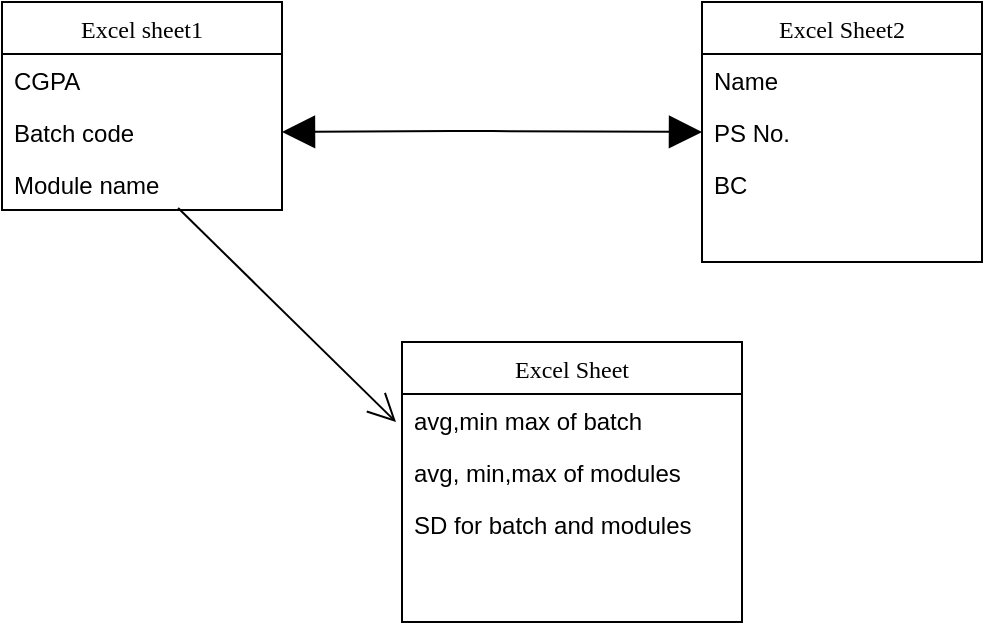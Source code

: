 <mxfile version="15.3.5" type="device"><diagram id="zWaQdQNn236ATCDzM3uv" name="Page-1"><mxGraphModel dx="868" dy="450" grid="1" gridSize="10" guides="1" tooltips="1" connect="1" arrows="1" fold="1" page="1" pageScale="1" pageWidth="850" pageHeight="1100" math="0" shadow="0"><root><object label="" id="0"><mxCell/></object><mxCell id="1" parent="0"/><mxCell id="o7gHfyENR9B7Odo0z-ZJ-4" value="Excel sheet1" style="swimlane;fontStyle=0;childLayout=stackLayout;horizontal=1;startSize=26;fillColor=none;horizontalStack=0;resizeParent=1;resizeParentMax=0;resizeLast=0;collapsible=1;marginBottom=0;hachureGap=4;pointerEvents=0;fontFamily=Times New Roman;" vertex="1" parent="1"><mxGeometry x="180" y="110" width="140" height="104" as="geometry"><mxRectangle x="180" y="160" width="80" height="26" as="alternateBounds"/></mxGeometry></mxCell><mxCell id="o7gHfyENR9B7Odo0z-ZJ-7" value="CGPA" style="text;strokeColor=none;fillColor=none;align=left;verticalAlign=top;spacingLeft=4;spacingRight=4;overflow=hidden;rotatable=0;points=[[0,0.5],[1,0.5]];portConstraint=eastwest;" vertex="1" parent="o7gHfyENR9B7Odo0z-ZJ-4"><mxGeometry y="26" width="140" height="26" as="geometry"/></mxCell><mxCell id="o7gHfyENR9B7Odo0z-ZJ-5" value="Batch code" style="text;strokeColor=none;fillColor=none;align=left;verticalAlign=top;spacingLeft=4;spacingRight=4;overflow=hidden;rotatable=0;points=[[0,0.5],[1,0.5]];portConstraint=eastwest;" vertex="1" parent="o7gHfyENR9B7Odo0z-ZJ-4"><mxGeometry y="52" width="140" height="26" as="geometry"/></mxCell><mxCell id="o7gHfyENR9B7Odo0z-ZJ-6" value="Module name" style="text;strokeColor=none;fillColor=none;align=left;verticalAlign=top;spacingLeft=4;spacingRight=4;overflow=hidden;rotatable=0;points=[[0,0.5],[1,0.5]];portConstraint=eastwest;" vertex="1" parent="o7gHfyENR9B7Odo0z-ZJ-4"><mxGeometry y="78" width="140" height="26" as="geometry"/></mxCell><mxCell id="o7gHfyENR9B7Odo0z-ZJ-8" value="Excel Sheet2" style="swimlane;fontStyle=0;childLayout=stackLayout;horizontal=1;startSize=26;fillColor=none;horizontalStack=0;resizeParent=1;resizeParentMax=0;resizeLast=0;collapsible=1;marginBottom=0;hachureGap=4;pointerEvents=0;fontFamily=Times New Roman;" vertex="1" parent="1"><mxGeometry x="530" y="110" width="140" height="130" as="geometry"/></mxCell><mxCell id="o7gHfyENR9B7Odo0z-ZJ-9" value="Name" style="text;strokeColor=none;fillColor=none;align=left;verticalAlign=top;spacingLeft=4;spacingRight=4;overflow=hidden;rotatable=0;points=[[0,0.5],[1,0.5]];portConstraint=eastwest;" vertex="1" parent="o7gHfyENR9B7Odo0z-ZJ-8"><mxGeometry y="26" width="140" height="26" as="geometry"/></mxCell><mxCell id="o7gHfyENR9B7Odo0z-ZJ-10" value="PS No.&#10;" style="text;strokeColor=none;fillColor=none;align=left;verticalAlign=top;spacingLeft=4;spacingRight=4;overflow=hidden;rotatable=0;points=[[0,0.5],[1,0.5]];portConstraint=eastwest;" vertex="1" parent="o7gHfyENR9B7Odo0z-ZJ-8"><mxGeometry y="52" width="140" height="26" as="geometry"/></mxCell><mxCell id="o7gHfyENR9B7Odo0z-ZJ-11" value="BC&#10;" style="text;strokeColor=none;fillColor=none;align=left;verticalAlign=top;spacingLeft=4;spacingRight=4;overflow=hidden;rotatable=0;points=[[0,0.5],[1,0.5]];portConstraint=eastwest;" vertex="1" parent="o7gHfyENR9B7Odo0z-ZJ-8"><mxGeometry y="78" width="140" height="52" as="geometry"/></mxCell><mxCell id="o7gHfyENR9B7Odo0z-ZJ-16" value="" style="endArrow=block;startArrow=block;endFill=1;startFill=1;html=1;startSize=14;endSize=14;sourcePerimeterSpacing=8;targetPerimeterSpacing=8;fontFamily=Times New Roman;entryX=0;entryY=0.5;entryDx=0;entryDy=0;exitX=1;exitY=0.5;exitDx=0;exitDy=0;" edge="1" parent="1" source="o7gHfyENR9B7Odo0z-ZJ-5" target="o7gHfyENR9B7Odo0z-ZJ-10"><mxGeometry width="160" relative="1" as="geometry"><mxPoint x="335" y="174.5" as="sourcePoint"/><mxPoint x="495" y="174.5" as="targetPoint"/><Array as="points"><mxPoint x="415" y="174.5"/></Array></mxGeometry></mxCell><mxCell id="o7gHfyENR9B7Odo0z-ZJ-18" value="" style="endArrow=open;endFill=1;endSize=12;html=1;sourcePerimeterSpacing=8;targetPerimeterSpacing=8;fontFamily=Times New Roman;exitX=0.629;exitY=0.962;exitDx=0;exitDy=0;exitPerimeter=0;" edge="1" parent="1" source="o7gHfyENR9B7Odo0z-ZJ-6"><mxGeometry width="160" relative="1" as="geometry"><mxPoint x="270" y="220" as="sourcePoint"/><mxPoint x="377" y="320" as="targetPoint"/></mxGeometry></mxCell><mxCell id="o7gHfyENR9B7Odo0z-ZJ-19" value="Excel Sheet" style="swimlane;fontStyle=0;childLayout=stackLayout;horizontal=1;startSize=26;fillColor=none;horizontalStack=0;resizeParent=1;resizeParentMax=0;resizeLast=0;collapsible=1;marginBottom=0;hachureGap=4;pointerEvents=0;fontFamily=Times New Roman;" vertex="1" parent="1"><mxGeometry x="380" y="280" width="170" height="140" as="geometry"/></mxCell><mxCell id="o7gHfyENR9B7Odo0z-ZJ-20" value="avg,min max of batch " style="text;strokeColor=none;fillColor=none;align=left;verticalAlign=top;spacingLeft=4;spacingRight=4;overflow=hidden;rotatable=0;points=[[0,0.5],[1,0.5]];portConstraint=eastwest;" vertex="1" parent="o7gHfyENR9B7Odo0z-ZJ-19"><mxGeometry y="26" width="170" height="26" as="geometry"/></mxCell><mxCell id="o7gHfyENR9B7Odo0z-ZJ-21" value="avg, min,max of modules" style="text;strokeColor=none;fillColor=none;align=left;verticalAlign=top;spacingLeft=4;spacingRight=4;overflow=hidden;rotatable=0;points=[[0,0.5],[1,0.5]];portConstraint=eastwest;" vertex="1" parent="o7gHfyENR9B7Odo0z-ZJ-19"><mxGeometry y="52" width="170" height="26" as="geometry"/></mxCell><mxCell id="o7gHfyENR9B7Odo0z-ZJ-22" value="SD for batch and modules" style="text;strokeColor=none;fillColor=none;align=left;verticalAlign=top;spacingLeft=4;spacingRight=4;overflow=hidden;rotatable=0;points=[[0,0.5],[1,0.5]];portConstraint=eastwest;" vertex="1" parent="o7gHfyENR9B7Odo0z-ZJ-19"><mxGeometry y="78" width="170" height="62" as="geometry"/></mxCell></root></mxGraphModel></diagram></mxfile>